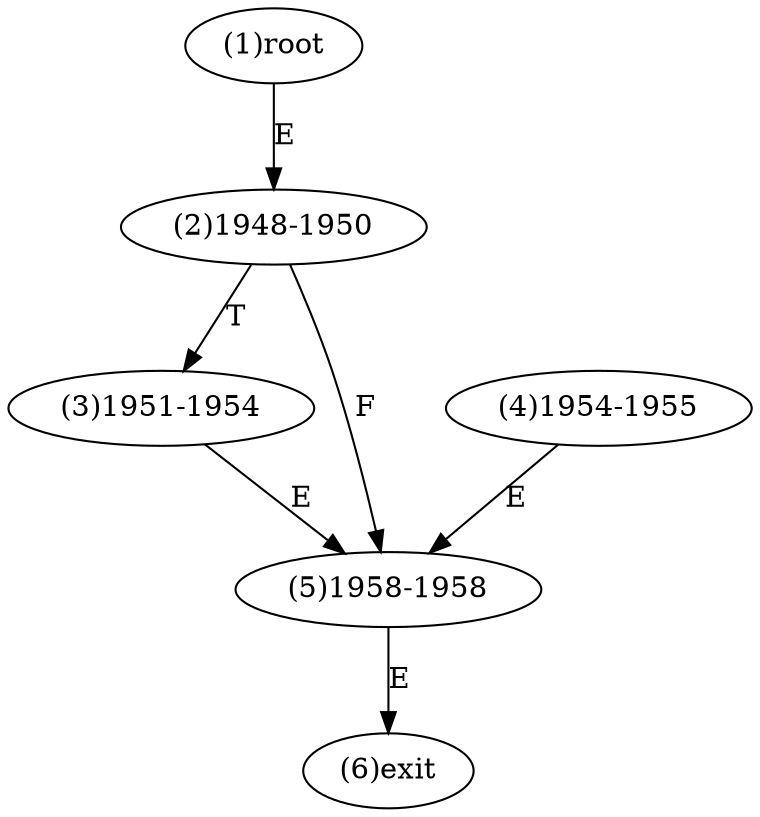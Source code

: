 digraph "" { 
1[ label="(1)root"];
2[ label="(2)1948-1950"];
3[ label="(3)1951-1954"];
4[ label="(4)1954-1955"];
5[ label="(5)1958-1958"];
6[ label="(6)exit"];
1->2[ label="E"];
2->5[ label="F"];
2->3[ label="T"];
3->5[ label="E"];
4->5[ label="E"];
5->6[ label="E"];
}